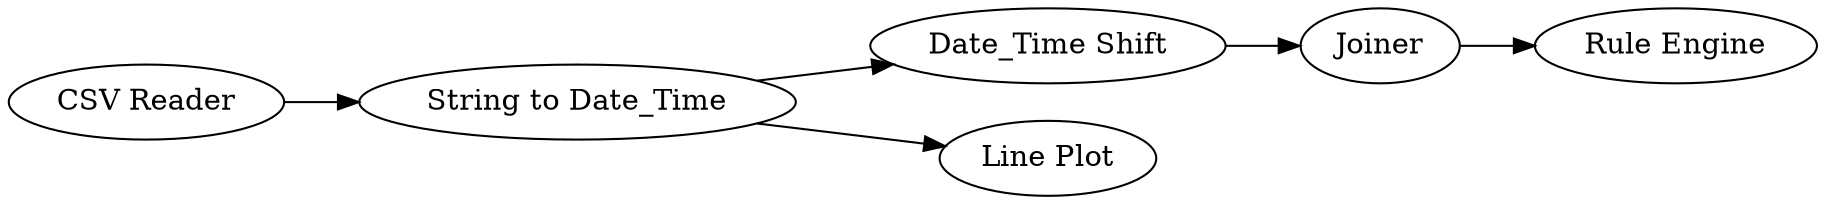 digraph {
	4 -> 5
	3 -> 4
	2 -> 6
	1 -> 2
	2 -> 3
	5 [label="Rule Engine"]
	1 [label="CSV Reader"]
	4 [label=Joiner]
	6 [label="Line Plot"]
	3 [label="Date_Time Shift"]
	2 [label="String to Date_Time"]
	rankdir=LR
}
